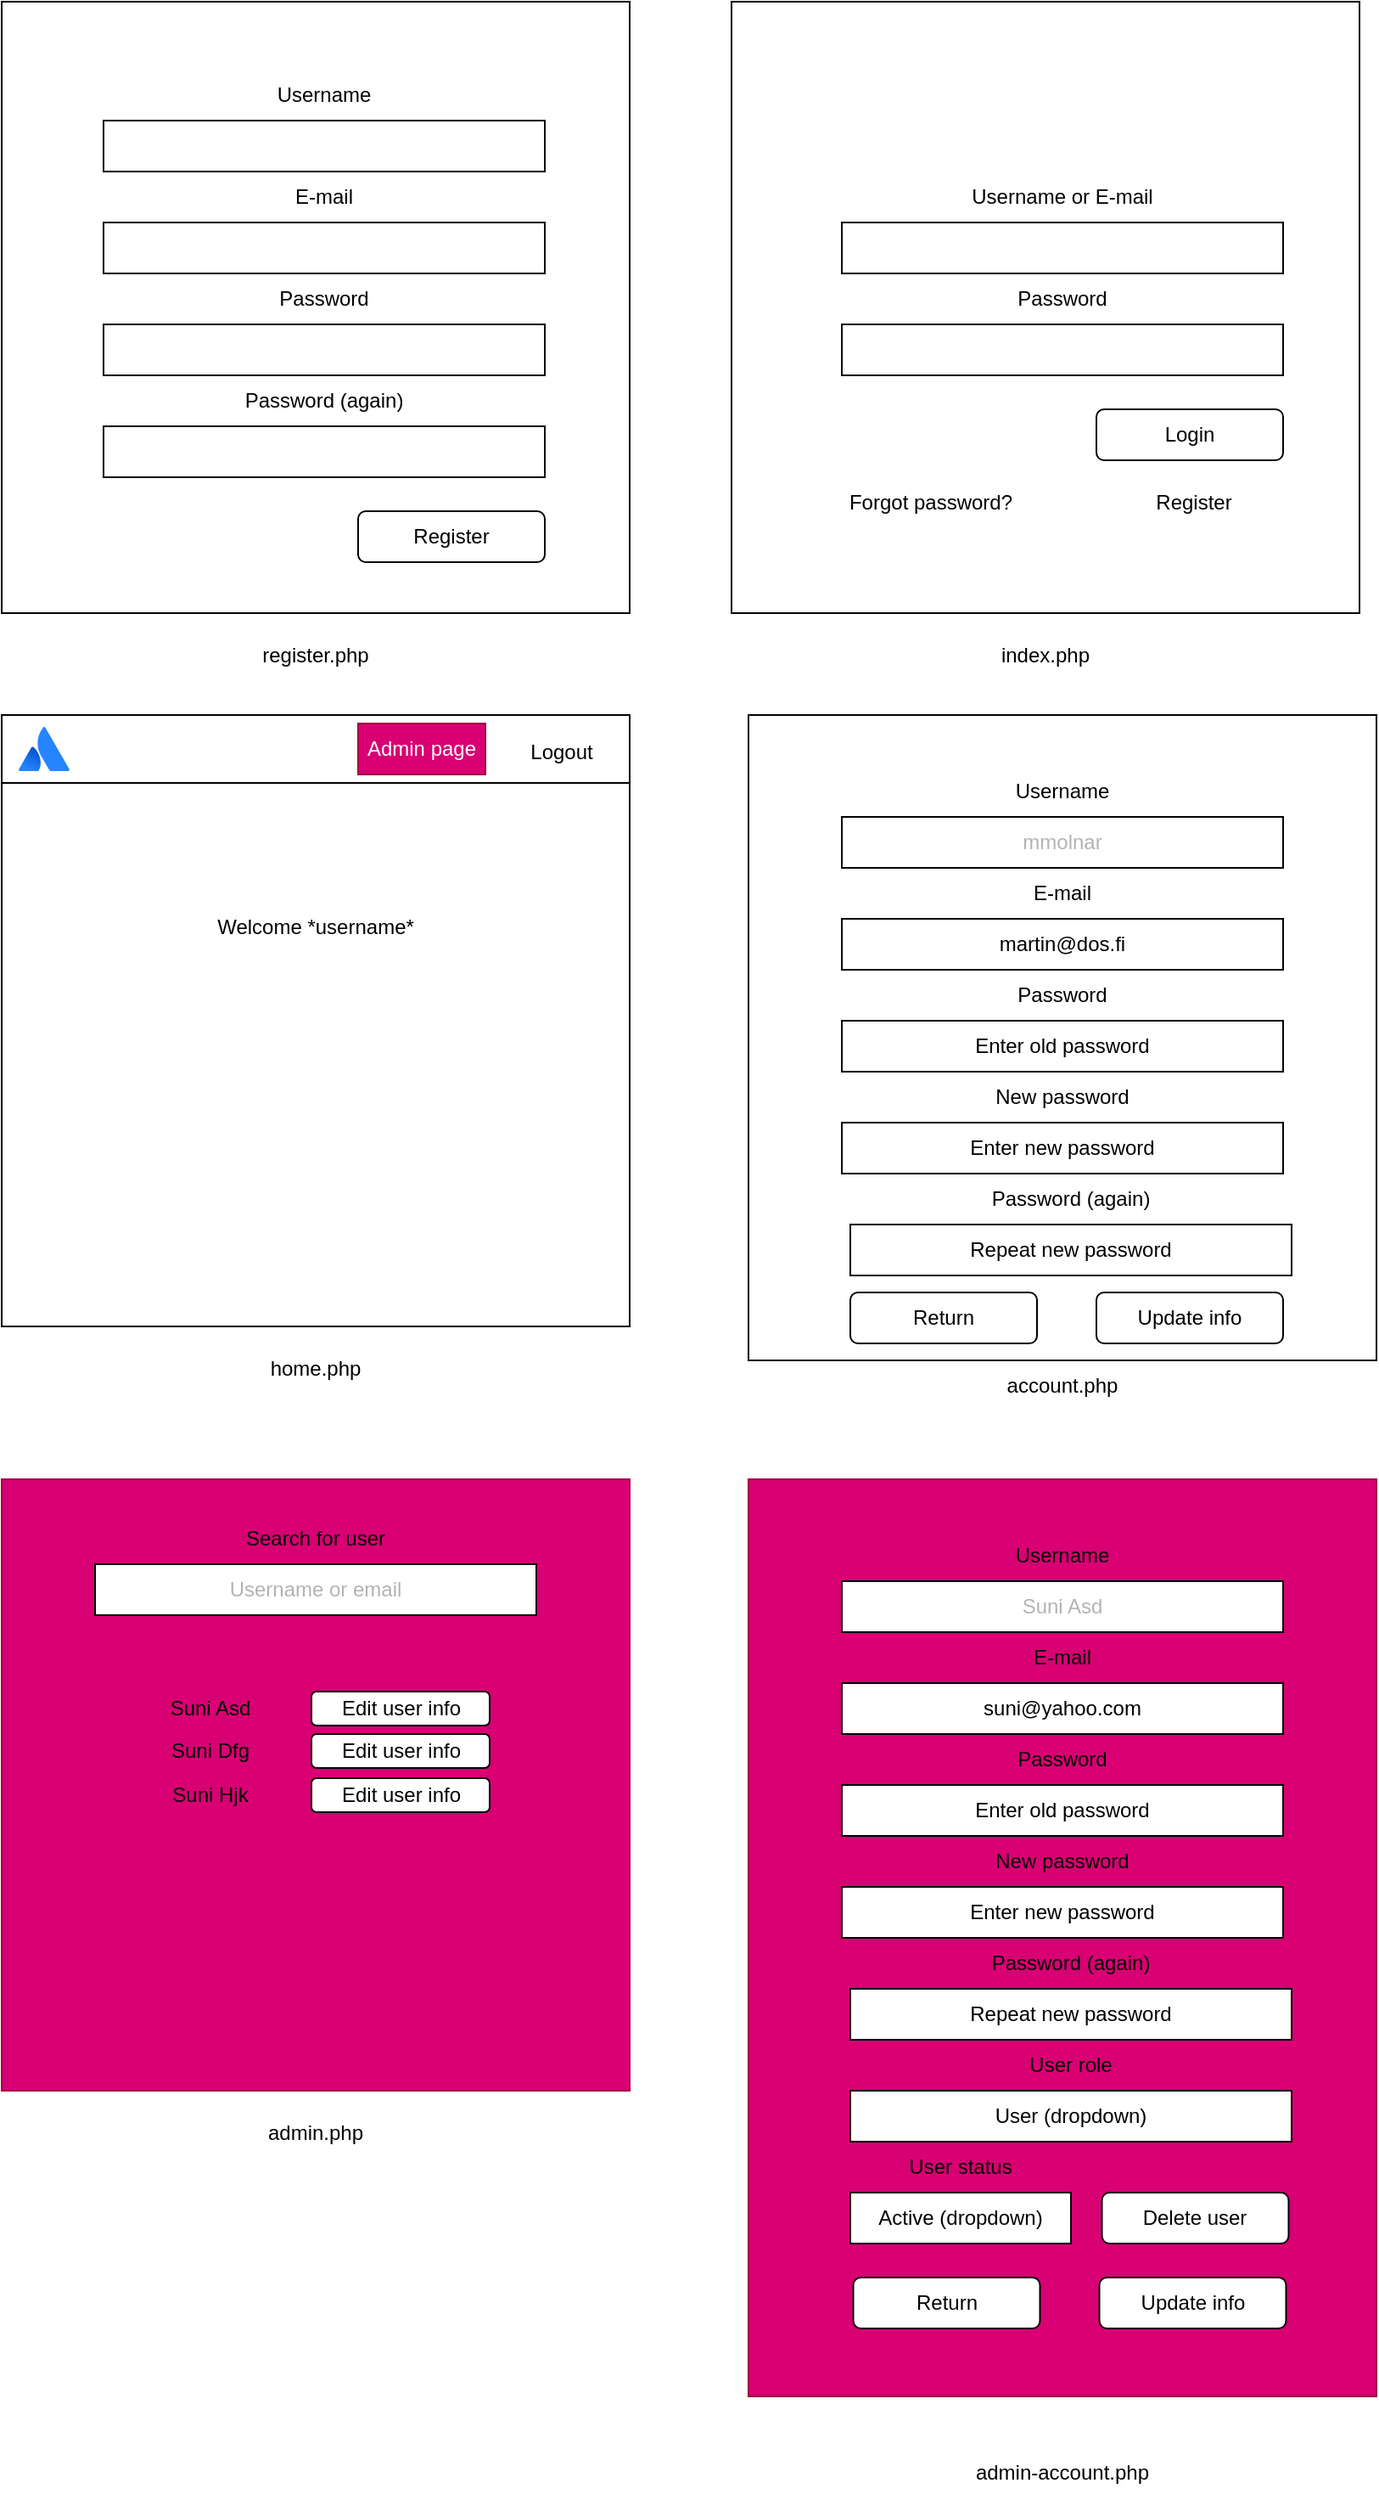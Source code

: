 <mxfile version="20.8.5" type="device" pages="3"><diagram id="5n6q9bNn3NGtidSplv50" name="Wireframe."><mxGraphModel dx="1434" dy="764" grid="1" gridSize="10" guides="1" tooltips="1" connect="1" arrows="1" fold="1" page="1" pageScale="1" pageWidth="850" pageHeight="1100" math="0" shadow="0"><root><mxCell id="0"/><mxCell id="1" parent="0"/><mxCell id="lvu8dik6ibcYzqcSXRcK-1" value="" style="rounded=0;whiteSpace=wrap;html=1;" parent="1" vertex="1"><mxGeometry x="50" y="50" width="370" height="360" as="geometry"/></mxCell><mxCell id="lvu8dik6ibcYzqcSXRcK-2" value="register.php" style="text;html=1;strokeColor=none;fillColor=none;align=center;verticalAlign=middle;whiteSpace=wrap;rounded=0;" parent="1" vertex="1"><mxGeometry x="50" y="420" width="370" height="30" as="geometry"/></mxCell><mxCell id="lvu8dik6ibcYzqcSXRcK-4" value="" style="rounded=0;whiteSpace=wrap;html=1;" parent="1" vertex="1"><mxGeometry x="480" y="50" width="370" height="360" as="geometry"/></mxCell><mxCell id="lvu8dik6ibcYzqcSXRcK-5" value="index.php" style="text;html=1;strokeColor=none;fillColor=none;align=center;verticalAlign=middle;whiteSpace=wrap;rounded=0;" parent="1" vertex="1"><mxGeometry x="480" y="420" width="370" height="30" as="geometry"/></mxCell><mxCell id="lvu8dik6ibcYzqcSXRcK-6" value="" style="rounded=0;whiteSpace=wrap;html=1;" parent="1" vertex="1"><mxGeometry x="50" y="470" width="370" height="360" as="geometry"/></mxCell><mxCell id="lvu8dik6ibcYzqcSXRcK-7" value="home.php" style="text;html=1;strokeColor=none;fillColor=none;align=center;verticalAlign=middle;whiteSpace=wrap;rounded=0;" parent="1" vertex="1"><mxGeometry x="50" y="840" width="370" height="30" as="geometry"/></mxCell><mxCell id="lvu8dik6ibcYzqcSXRcK-8" value="" style="rounded=0;whiteSpace=wrap;html=1;" parent="1" vertex="1"><mxGeometry x="490" y="470" width="370" height="380" as="geometry"/></mxCell><mxCell id="lvu8dik6ibcYzqcSXRcK-9" value="account.php" style="text;html=1;strokeColor=none;fillColor=none;align=center;verticalAlign=middle;whiteSpace=wrap;rounded=0;" parent="1" vertex="1"><mxGeometry x="490" y="850" width="370" height="30" as="geometry"/></mxCell><mxCell id="lvu8dik6ibcYzqcSXRcK-10" value="" style="rounded=0;whiteSpace=wrap;html=1;fillColor=#d80073;fontColor=#ffffff;strokeColor=#A50040;" parent="1" vertex="1"><mxGeometry x="50" y="920" width="370" height="360" as="geometry"/></mxCell><mxCell id="lvu8dik6ibcYzqcSXRcK-11" value="admin.php" style="text;html=1;strokeColor=none;fillColor=none;align=center;verticalAlign=middle;whiteSpace=wrap;rounded=0;" parent="1" vertex="1"><mxGeometry x="50" y="1290" width="370" height="30" as="geometry"/></mxCell><mxCell id="lvu8dik6ibcYzqcSXRcK-12" value="" style="rounded=0;whiteSpace=wrap;html=1;" parent="1" vertex="1"><mxGeometry x="110" y="120" width="260" height="30" as="geometry"/></mxCell><mxCell id="lvu8dik6ibcYzqcSXRcK-13" value="Username" style="text;html=1;strokeColor=none;fillColor=none;align=center;verticalAlign=middle;whiteSpace=wrap;rounded=0;" parent="1" vertex="1"><mxGeometry x="110" y="90" width="260" height="30" as="geometry"/></mxCell><mxCell id="lvu8dik6ibcYzqcSXRcK-14" value="" style="rounded=0;whiteSpace=wrap;html=1;" parent="1" vertex="1"><mxGeometry x="110" y="180" width="260" height="30" as="geometry"/></mxCell><mxCell id="lvu8dik6ibcYzqcSXRcK-15" value="E-mail" style="text;html=1;strokeColor=none;fillColor=none;align=center;verticalAlign=middle;whiteSpace=wrap;rounded=0;" parent="1" vertex="1"><mxGeometry x="110" y="150" width="260" height="30" as="geometry"/></mxCell><mxCell id="lvu8dik6ibcYzqcSXRcK-18" value="" style="rounded=0;whiteSpace=wrap;html=1;" parent="1" vertex="1"><mxGeometry x="110" y="240" width="260" height="30" as="geometry"/></mxCell><mxCell id="lvu8dik6ibcYzqcSXRcK-19" value="Password" style="text;html=1;strokeColor=none;fillColor=none;align=center;verticalAlign=middle;whiteSpace=wrap;rounded=0;" parent="1" vertex="1"><mxGeometry x="110" y="210" width="260" height="30" as="geometry"/></mxCell><mxCell id="lvu8dik6ibcYzqcSXRcK-20" value="" style="rounded=0;whiteSpace=wrap;html=1;" parent="1" vertex="1"><mxGeometry x="110" y="300" width="260" height="30" as="geometry"/></mxCell><mxCell id="lvu8dik6ibcYzqcSXRcK-21" value="Password (again)" style="text;html=1;strokeColor=none;fillColor=none;align=center;verticalAlign=middle;whiteSpace=wrap;rounded=0;" parent="1" vertex="1"><mxGeometry x="110" y="270" width="260" height="30" as="geometry"/></mxCell><mxCell id="lvu8dik6ibcYzqcSXRcK-24" value="" style="rounded=1;whiteSpace=wrap;html=1;" parent="1" vertex="1"><mxGeometry x="260" y="350" width="110" height="30" as="geometry"/></mxCell><mxCell id="lvu8dik6ibcYzqcSXRcK-25" value="Register" style="text;html=1;strokeColor=none;fillColor=none;align=center;verticalAlign=middle;whiteSpace=wrap;rounded=0;" parent="1" vertex="1"><mxGeometry x="285" y="350" width="60" height="30" as="geometry"/></mxCell><mxCell id="lvu8dik6ibcYzqcSXRcK-28" value="" style="rounded=0;whiteSpace=wrap;html=1;" parent="1" vertex="1"><mxGeometry x="545" y="180" width="260" height="30" as="geometry"/></mxCell><mxCell id="lvu8dik6ibcYzqcSXRcK-29" value="Username or E-mail" style="text;html=1;strokeColor=none;fillColor=none;align=center;verticalAlign=middle;whiteSpace=wrap;rounded=0;" parent="1" vertex="1"><mxGeometry x="545" y="150" width="260" height="30" as="geometry"/></mxCell><mxCell id="lvu8dik6ibcYzqcSXRcK-30" value="" style="rounded=0;whiteSpace=wrap;html=1;" parent="1" vertex="1"><mxGeometry x="545" y="240" width="260" height="30" as="geometry"/></mxCell><mxCell id="lvu8dik6ibcYzqcSXRcK-31" value="Password" style="text;html=1;strokeColor=none;fillColor=none;align=center;verticalAlign=middle;whiteSpace=wrap;rounded=0;" parent="1" vertex="1"><mxGeometry x="545" y="210" width="260" height="30" as="geometry"/></mxCell><mxCell id="lvu8dik6ibcYzqcSXRcK-32" value="" style="rounded=1;whiteSpace=wrap;html=1;" parent="1" vertex="1"><mxGeometry x="695" y="290" width="110" height="30" as="geometry"/></mxCell><mxCell id="lvu8dik6ibcYzqcSXRcK-33" value="Login" style="text;html=1;strokeColor=none;fillColor=none;align=center;verticalAlign=middle;whiteSpace=wrap;rounded=0;" parent="1" vertex="1"><mxGeometry x="720" y="290" width="60" height="30" as="geometry"/></mxCell><mxCell id="lvu8dik6ibcYzqcSXRcK-34" value="Forgot password?" style="text;html=1;strokeColor=none;fillColor=none;align=center;verticalAlign=middle;whiteSpace=wrap;rounded=0;" parent="1" vertex="1"><mxGeometry x="545" y="330" width="105" height="30" as="geometry"/></mxCell><mxCell id="lvu8dik6ibcYzqcSXRcK-35" value="Register" style="text;html=1;strokeColor=none;fillColor=none;align=center;verticalAlign=middle;whiteSpace=wrap;rounded=0;" parent="1" vertex="1"><mxGeometry x="700" y="330" width="105" height="30" as="geometry"/></mxCell><mxCell id="lvu8dik6ibcYzqcSXRcK-36" value="Welcome *username*" style="text;html=1;strokeColor=none;fillColor=none;align=center;verticalAlign=middle;whiteSpace=wrap;rounded=0;" parent="1" vertex="1"><mxGeometry x="60" y="580" width="350" height="30" as="geometry"/></mxCell><mxCell id="lvu8dik6ibcYzqcSXRcK-37" value="" style="rounded=0;whiteSpace=wrap;html=1;" parent="1" vertex="1"><mxGeometry x="50" y="470" width="370" height="40" as="geometry"/></mxCell><mxCell id="lvu8dik6ibcYzqcSXRcK-38" value="" style="image;image=img/lib/atlassian/Atlassian_Logo.svg;" parent="1" vertex="1"><mxGeometry x="60" y="477" width="30" height="26" as="geometry"/></mxCell><mxCell id="lvu8dik6ibcYzqcSXRcK-39" value="Logout" style="text;html=1;strokeColor=none;fillColor=none;align=center;verticalAlign=middle;whiteSpace=wrap;rounded=0;" parent="1" vertex="1"><mxGeometry x="350" y="477" width="60" height="30" as="geometry"/></mxCell><mxCell id="lvu8dik6ibcYzqcSXRcK-40" value="Admin page" style="text;html=1;strokeColor=#A50040;fillColor=#d80073;align=center;verticalAlign=middle;whiteSpace=wrap;rounded=0;fontColor=#ffffff;" parent="1" vertex="1"><mxGeometry x="260" y="475" width="75" height="30" as="geometry"/></mxCell><mxCell id="lvu8dik6ibcYzqcSXRcK-41" value="&lt;font color=&quot;#b3b3b3&quot;&gt;mmolnar&lt;/font&gt;" style="rounded=0;whiteSpace=wrap;html=1;" parent="1" vertex="1"><mxGeometry x="545" y="530" width="260" height="30" as="geometry"/></mxCell><mxCell id="lvu8dik6ibcYzqcSXRcK-42" value="Username" style="text;html=1;strokeColor=none;fillColor=none;align=center;verticalAlign=middle;whiteSpace=wrap;rounded=0;" parent="1" vertex="1"><mxGeometry x="545" y="500" width="260" height="30" as="geometry"/></mxCell><mxCell id="lvu8dik6ibcYzqcSXRcK-43" value="martin@dos.fi" style="rounded=0;whiteSpace=wrap;html=1;" parent="1" vertex="1"><mxGeometry x="545" y="590" width="260" height="30" as="geometry"/></mxCell><mxCell id="lvu8dik6ibcYzqcSXRcK-44" value="E-mail" style="text;html=1;strokeColor=none;fillColor=none;align=center;verticalAlign=middle;whiteSpace=wrap;rounded=0;" parent="1" vertex="1"><mxGeometry x="545" y="560" width="260" height="30" as="geometry"/></mxCell><mxCell id="lvu8dik6ibcYzqcSXRcK-45" value="Enter old password" style="rounded=0;whiteSpace=wrap;html=1;" parent="1" vertex="1"><mxGeometry x="545" y="650" width="260" height="30" as="geometry"/></mxCell><mxCell id="lvu8dik6ibcYzqcSXRcK-46" value="Password" style="text;html=1;strokeColor=none;fillColor=none;align=center;verticalAlign=middle;whiteSpace=wrap;rounded=0;" parent="1" vertex="1"><mxGeometry x="545" y="620" width="260" height="30" as="geometry"/></mxCell><mxCell id="lvu8dik6ibcYzqcSXRcK-47" value="Enter new password" style="rounded=0;whiteSpace=wrap;html=1;" parent="1" vertex="1"><mxGeometry x="545" y="710" width="260" height="30" as="geometry"/></mxCell><mxCell id="lvu8dik6ibcYzqcSXRcK-48" value="New password" style="text;html=1;strokeColor=none;fillColor=none;align=center;verticalAlign=middle;whiteSpace=wrap;rounded=0;" parent="1" vertex="1"><mxGeometry x="545" y="680" width="260" height="30" as="geometry"/></mxCell><mxCell id="lvu8dik6ibcYzqcSXRcK-49" value="" style="rounded=1;whiteSpace=wrap;html=1;" parent="1" vertex="1"><mxGeometry x="695" y="810" width="110" height="30" as="geometry"/></mxCell><mxCell id="lvu8dik6ibcYzqcSXRcK-50" value="Update info" style="text;html=1;strokeColor=none;fillColor=none;align=center;verticalAlign=middle;whiteSpace=wrap;rounded=0;" parent="1" vertex="1"><mxGeometry x="700" y="810" width="100" height="30" as="geometry"/></mxCell><mxCell id="lvu8dik6ibcYzqcSXRcK-51" value="Repeat new password" style="rounded=0;whiteSpace=wrap;html=1;" parent="1" vertex="1"><mxGeometry x="550" y="770" width="260" height="30" as="geometry"/></mxCell><mxCell id="lvu8dik6ibcYzqcSXRcK-52" value="Password (again)" style="text;html=1;strokeColor=none;fillColor=none;align=center;verticalAlign=middle;whiteSpace=wrap;rounded=0;" parent="1" vertex="1"><mxGeometry x="550" y="740" width="260" height="30" as="geometry"/></mxCell><mxCell id="lvu8dik6ibcYzqcSXRcK-55" value="&lt;font color=&quot;#b3b3b3&quot;&gt;Username or email&lt;/font&gt;" style="rounded=0;whiteSpace=wrap;html=1;" parent="1" vertex="1"><mxGeometry x="105" y="970" width="260" height="30" as="geometry"/></mxCell><mxCell id="lvu8dik6ibcYzqcSXRcK-56" value="Search for user" style="text;html=1;strokeColor=none;fillColor=none;align=center;verticalAlign=middle;whiteSpace=wrap;rounded=0;" parent="1" vertex="1"><mxGeometry x="105" y="940" width="260" height="30" as="geometry"/></mxCell><mxCell id="lvu8dik6ibcYzqcSXRcK-57" value="&lt;font color=&quot;#000000&quot;&gt;Suni Asd&lt;/font&gt;" style="text;html=1;strokeColor=none;fillColor=none;align=center;verticalAlign=middle;whiteSpace=wrap;rounded=0;fontColor=#B3B3B3;" parent="1" vertex="1"><mxGeometry x="142.5" y="1040" width="60" height="30" as="geometry"/></mxCell><mxCell id="lvu8dik6ibcYzqcSXRcK-58" value="Edit user info" style="rounded=1;whiteSpace=wrap;html=1;fontColor=#000000;" parent="1" vertex="1"><mxGeometry x="232.5" y="1045" width="105" height="20" as="geometry"/></mxCell><mxCell id="lvu8dik6ibcYzqcSXRcK-59" value="&lt;font color=&quot;#000000&quot;&gt;Suni Dfg&lt;/font&gt;&lt;span style=&quot;color: rgba(0, 0, 0, 0); font-family: monospace; font-size: 0px; text-align: start;&quot;&gt;%3CmxGraphModel%3E%3Croot%3E%3CmxCell%20id%3D%220%22%2F%3E%3CmxCell%20id%3D%221%22%20parent%3D%220%22%2F%3E%3CmxCell%20id%3D%222%22%20value%3D%22%26lt%3Bfont%20color%3D%26quot%3B%23000000%26quot%3B%26gt%3BSuni%20Asd%26lt%3B%2Ffont%26gt%3B%22%20style%3D%22text%3Bhtml%3D1%3BstrokeColor%3Dnone%3BfillColor%3Dnone%3Balign%3Dcenter%3BverticalAlign%3Dmiddle%3BwhiteSpace%3Dwrap%3Brounded%3D0%3BfontColor%3D%23B3B3B3%3B%22%20vertex%3D%221%22%20parent%3D%221%22%3E%3CmxGeometry%20x%3D%22150%22%20y%3D%221040%22%20width%3D%2260%22%20height%3D%2230%22%20as%3D%22geometry%22%2F%3E%3C%2FmxCell%3E%3CmxCell%20id%3D%223%22%20value%3D%22Edit%20user%20info%22%20style%3D%22rounded%3D1%3BwhiteSpace%3Dwrap%3Bhtml%3D1%3BfontColor%3D%23000000%3B%22%20vertex%3D%221%22%20parent%3D%221%22%3E%3CmxGeometry%20x%3D%22240%22%20y%3D%221045%22%20width%3D%22105%22%20height%3D%2220%22%20as%3D%22geometry%22%2F%3E%3C%2FmxCell%3E%3C%2Froot%3E%3C%2FmxGraphModel%3E&lt;/span&gt;" style="text;html=1;strokeColor=none;fillColor=none;align=center;verticalAlign=middle;whiteSpace=wrap;rounded=0;fontColor=#B3B3B3;" parent="1" vertex="1"><mxGeometry x="142.5" y="1065" width="60" height="30" as="geometry"/></mxCell><mxCell id="lvu8dik6ibcYzqcSXRcK-60" value="Edit user info" style="rounded=1;whiteSpace=wrap;html=1;fontColor=#000000;" parent="1" vertex="1"><mxGeometry x="232.5" y="1070" width="105" height="20" as="geometry"/></mxCell><mxCell id="lvu8dik6ibcYzqcSXRcK-61" value="&lt;font color=&quot;#000000&quot;&gt;Suni Hjk&lt;/font&gt;" style="text;html=1;strokeColor=none;fillColor=none;align=center;verticalAlign=middle;whiteSpace=wrap;rounded=0;fontColor=#B3B3B3;" parent="1" vertex="1"><mxGeometry x="142.5" y="1091" width="60" height="30" as="geometry"/></mxCell><mxCell id="lvu8dik6ibcYzqcSXRcK-62" value="Edit user info" style="rounded=1;whiteSpace=wrap;html=1;fontColor=#000000;" parent="1" vertex="1"><mxGeometry x="232.5" y="1096" width="105" height="20" as="geometry"/></mxCell><mxCell id="lvu8dik6ibcYzqcSXRcK-63" value="" style="rounded=0;whiteSpace=wrap;html=1;fillColor=#d80073;fontColor=#ffffff;strokeColor=#A50040;" parent="1" vertex="1"><mxGeometry x="490" y="920" width="370" height="540" as="geometry"/></mxCell><mxCell id="lvu8dik6ibcYzqcSXRcK-64" value="admin-account.php" style="text;html=1;strokeColor=none;fillColor=none;align=center;verticalAlign=middle;whiteSpace=wrap;rounded=0;" parent="1" vertex="1"><mxGeometry x="490" y="1490" width="370" height="30" as="geometry"/></mxCell><mxCell id="lvu8dik6ibcYzqcSXRcK-65" value="&lt;font color=&quot;#b3b3b3&quot;&gt;Suni Asd&lt;/font&gt;" style="rounded=0;whiteSpace=wrap;html=1;" parent="1" vertex="1"><mxGeometry x="545" y="980" width="260" height="30" as="geometry"/></mxCell><mxCell id="lvu8dik6ibcYzqcSXRcK-66" value="Username" style="text;html=1;strokeColor=none;fillColor=none;align=center;verticalAlign=middle;whiteSpace=wrap;rounded=0;" parent="1" vertex="1"><mxGeometry x="545" y="950" width="260" height="30" as="geometry"/></mxCell><mxCell id="lvu8dik6ibcYzqcSXRcK-67" value="suni@yahoo.com" style="rounded=0;whiteSpace=wrap;html=1;" parent="1" vertex="1"><mxGeometry x="545" y="1040" width="260" height="30" as="geometry"/></mxCell><mxCell id="lvu8dik6ibcYzqcSXRcK-68" value="E-mail" style="text;html=1;strokeColor=none;fillColor=none;align=center;verticalAlign=middle;whiteSpace=wrap;rounded=0;" parent="1" vertex="1"><mxGeometry x="545" y="1010" width="260" height="30" as="geometry"/></mxCell><mxCell id="lvu8dik6ibcYzqcSXRcK-69" value="Enter old password" style="rounded=0;whiteSpace=wrap;html=1;" parent="1" vertex="1"><mxGeometry x="545" y="1100" width="260" height="30" as="geometry"/></mxCell><mxCell id="lvu8dik6ibcYzqcSXRcK-70" value="Password" style="text;html=1;strokeColor=none;fillColor=none;align=center;verticalAlign=middle;whiteSpace=wrap;rounded=0;" parent="1" vertex="1"><mxGeometry x="545" y="1070" width="260" height="30" as="geometry"/></mxCell><mxCell id="lvu8dik6ibcYzqcSXRcK-71" value="Enter new password" style="rounded=0;whiteSpace=wrap;html=1;" parent="1" vertex="1"><mxGeometry x="545" y="1160" width="260" height="30" as="geometry"/></mxCell><mxCell id="lvu8dik6ibcYzqcSXRcK-72" value="New password" style="text;html=1;strokeColor=none;fillColor=none;align=center;verticalAlign=middle;whiteSpace=wrap;rounded=0;" parent="1" vertex="1"><mxGeometry x="545" y="1130" width="260" height="30" as="geometry"/></mxCell><mxCell id="lvu8dik6ibcYzqcSXRcK-73" value="" style="rounded=1;whiteSpace=wrap;html=1;" parent="1" vertex="1"><mxGeometry x="696.75" y="1390" width="110" height="30" as="geometry"/></mxCell><mxCell id="lvu8dik6ibcYzqcSXRcK-74" value="Update info" style="text;html=1;strokeColor=none;fillColor=none;align=center;verticalAlign=middle;whiteSpace=wrap;rounded=0;" parent="1" vertex="1"><mxGeometry x="701.75" y="1390" width="100" height="30" as="geometry"/></mxCell><mxCell id="lvu8dik6ibcYzqcSXRcK-75" value="Repeat new password" style="rounded=0;whiteSpace=wrap;html=1;" parent="1" vertex="1"><mxGeometry x="550" y="1220" width="260" height="30" as="geometry"/></mxCell><mxCell id="lvu8dik6ibcYzqcSXRcK-76" value="Password (again)" style="text;html=1;strokeColor=none;fillColor=none;align=center;verticalAlign=middle;whiteSpace=wrap;rounded=0;" parent="1" vertex="1"><mxGeometry x="550" y="1190" width="260" height="30" as="geometry"/></mxCell><mxCell id="rAwIzXsDQQ4qOlMSOaXL-2" value="" style="rounded=1;whiteSpace=wrap;html=1;" parent="1" vertex="1"><mxGeometry x="551.75" y="1390" width="110" height="30" as="geometry"/></mxCell><mxCell id="rAwIzXsDQQ4qOlMSOaXL-3" value="Return" style="text;html=1;strokeColor=none;fillColor=none;align=center;verticalAlign=middle;whiteSpace=wrap;rounded=0;" parent="1" vertex="1"><mxGeometry x="556.75" y="1390" width="100" height="30" as="geometry"/></mxCell><mxCell id="rAwIzXsDQQ4qOlMSOaXL-4" value="" style="rounded=1;whiteSpace=wrap;html=1;" parent="1" vertex="1"><mxGeometry x="550" y="810" width="110" height="30" as="geometry"/></mxCell><mxCell id="rAwIzXsDQQ4qOlMSOaXL-5" value="Return" style="text;html=1;strokeColor=none;fillColor=none;align=center;verticalAlign=middle;whiteSpace=wrap;rounded=0;" parent="1" vertex="1"><mxGeometry x="555" y="810" width="100" height="30" as="geometry"/></mxCell><mxCell id="K-OGojAb0hBUMyFYUAGI-5" value="Delete user" style="rounded=1;whiteSpace=wrap;html=1;" parent="1" vertex="1"><mxGeometry x="698.25" y="1340" width="110" height="30" as="geometry"/></mxCell><mxCell id="K-OGojAb0hBUMyFYUAGI-6" value="User (dropdown)" style="rounded=0;whiteSpace=wrap;html=1;" parent="1" vertex="1"><mxGeometry x="550" y="1280" width="260" height="30" as="geometry"/></mxCell><mxCell id="K-OGojAb0hBUMyFYUAGI-7" value="User role" style="text;html=1;strokeColor=none;fillColor=none;align=center;verticalAlign=middle;whiteSpace=wrap;rounded=0;" parent="1" vertex="1"><mxGeometry x="550" y="1250" width="260" height="30" as="geometry"/></mxCell><mxCell id="1k1UCMItIav9FKc81uz9-2" value="Active (dropdown)" style="rounded=0;whiteSpace=wrap;html=1;" parent="1" vertex="1"><mxGeometry x="550" y="1340" width="130" height="30" as="geometry"/></mxCell><mxCell id="1k1UCMItIav9FKc81uz9-3" value="User status" style="text;html=1;strokeColor=none;fillColor=none;align=center;verticalAlign=middle;whiteSpace=wrap;rounded=0;" parent="1" vertex="1"><mxGeometry x="550" y="1310" width="130" height="30" as="geometry"/></mxCell></root></mxGraphModel></diagram><diagram id="oJoZV4nw2Y1KubqHcpx8" name="flowchart"><mxGraphModel dx="925" dy="493" grid="1" gridSize="10" guides="1" tooltips="1" connect="1" arrows="1" fold="1" page="1" pageScale="1" pageWidth="850" pageHeight="1100" math="0" shadow="0"><root><mxCell id="0"/><mxCell id="1" parent="0"/><mxCell id="UWGrqDzX2kVGMuDbQCWb-1" value="User" style="shape=umlActor;verticalLabelPosition=bottom;verticalAlign=top;html=1;outlineConnect=0;fontColor=#000000;" vertex="1" parent="1"><mxGeometry x="40" y="230" width="30" height="60" as="geometry"/></mxCell><mxCell id="HMkon3ulB9hekijuMuYC-7" value="" style="edgeStyle=orthogonalEdgeStyle;rounded=0;orthogonalLoop=1;jettySize=auto;html=1;fontColor=#000000;" edge="1" parent="1" source="UWGrqDzX2kVGMuDbQCWb-4" target="HMkon3ulB9hekijuMuYC-5"><mxGeometry relative="1" as="geometry"/></mxCell><mxCell id="UWGrqDzX2kVGMuDbQCWb-4" value="login()&lt;br&gt;redirect()" style="rounded=0;whiteSpace=wrap;html=1;fontColor=#000000;" vertex="1" parent="1"><mxGeometry x="110" y="220" width="120" height="80" as="geometry"/></mxCell><mxCell id="UWGrqDzX2kVGMuDbQCWb-5" value="index.php" style="text;html=1;strokeColor=none;fillColor=none;align=center;verticalAlign=middle;whiteSpace=wrap;rounded=0;fontColor=#000000;" vertex="1" parent="1"><mxGeometry x="140" y="190" width="60" height="30" as="geometry"/></mxCell><mxCell id="HMkon3ulB9hekijuMuYC-1" value="register()&lt;br&gt;redirect()" style="rounded=0;whiteSpace=wrap;html=1;fontColor=#000000;" vertex="1" parent="1"><mxGeometry x="110" y="360" width="120" height="80" as="geometry"/></mxCell><mxCell id="HMkon3ulB9hekijuMuYC-2" value="register.php" style="text;html=1;strokeColor=none;fillColor=none;align=center;verticalAlign=middle;whiteSpace=wrap;rounded=0;fontColor=#000000;" vertex="1" parent="1"><mxGeometry x="140" y="440" width="60" height="30" as="geometry"/></mxCell><mxCell id="HMkon3ulB9hekijuMuYC-4" value="" style="endArrow=classic;startArrow=classic;html=1;rounded=0;fontColor=#000000;entryX=0.5;entryY=1;entryDx=0;entryDy=0;" edge="1" parent="1" target="UWGrqDzX2kVGMuDbQCWb-4"><mxGeometry width="50" height="50" relative="1" as="geometry"><mxPoint x="170" y="360" as="sourcePoint"/><mxPoint x="220" y="310" as="targetPoint"/></mxGeometry></mxCell><mxCell id="HMkon3ulB9hekijuMuYC-5" value="logout()&lt;br&gt;redirect()&lt;br&gt;checkLoginStatus()&lt;br&gt;checkRole()" style="rounded=0;whiteSpace=wrap;html=1;fontColor=#000000;" vertex="1" parent="1"><mxGeometry x="305" y="220" width="120" height="80" as="geometry"/></mxCell><mxCell id="HMkon3ulB9hekijuMuYC-6" value="home.php" style="text;html=1;strokeColor=none;fillColor=none;align=center;verticalAlign=middle;whiteSpace=wrap;rounded=0;fontColor=#000000;" vertex="1" parent="1"><mxGeometry x="335" y="190" width="60" height="30" as="geometry"/></mxCell><mxCell id="0cZF7dBzpz9AkqqKvq2F-1" value="logout()&lt;br&gt;redirect()&lt;br&gt;checkLoginStatus()&lt;br&gt;checkRole()" style="rounded=0;whiteSpace=wrap;html=1;fontColor=#000000;" vertex="1" parent="1"><mxGeometry x="510" y="220" width="120" height="80" as="geometry"/></mxCell><mxCell id="0cZF7dBzpz9AkqqKvq2F-2" value="account.php" style="text;html=1;strokeColor=none;fillColor=none;align=center;verticalAlign=middle;whiteSpace=wrap;rounded=0;fontColor=#000000;" vertex="1" parent="1"><mxGeometry x="540" y="190" width="60" height="30" as="geometry"/></mxCell><mxCell id="-hMrjXaP0kbZDnaT30ZF-1" value="" style="endArrow=classic;startArrow=classic;html=1;rounded=0;fontColor=#000000;entryX=1;entryY=0.5;entryDx=0;entryDy=0;" edge="1" parent="1" source="0cZF7dBzpz9AkqqKvq2F-1" target="HMkon3ulB9hekijuMuYC-5"><mxGeometry width="50" height="50" relative="1" as="geometry"><mxPoint x="310" y="360" as="sourcePoint"/><mxPoint x="360" y="310" as="targetPoint"/></mxGeometry></mxCell><mxCell id="6vlXjg7u2aJRlY4CEpCK-1" value="checkLoginStatus()&lt;br&gt;checkUserRole()&lt;br&gt;searchUsers()" style="rounded=0;whiteSpace=wrap;html=1;fontColor=#000000;" vertex="1" parent="1"><mxGeometry x="305" y="360" width="120" height="80" as="geometry"/></mxCell><mxCell id="6vlXjg7u2aJRlY4CEpCK-2" value="admin.php" style="text;html=1;strokeColor=none;fillColor=none;align=center;verticalAlign=middle;whiteSpace=wrap;rounded=0;fontColor=#000000;" vertex="1" parent="1"><mxGeometry x="335" y="440" width="60" height="30" as="geometry"/></mxCell><mxCell id="ls2_1Dm5-sKCQDciLQH3-1" value="" style="endArrow=classic;startArrow=classic;html=1;rounded=0;fontColor=#000000;exitX=0.542;exitY=0;exitDx=0;exitDy=0;exitPerimeter=0;entryX=0.54;entryY=1.039;entryDx=0;entryDy=0;entryPerimeter=0;" edge="1" parent="1" source="6vlXjg7u2aJRlY4CEpCK-1" target="HMkon3ulB9hekijuMuYC-5"><mxGeometry width="50" height="50" relative="1" as="geometry"><mxPoint x="430" y="340" as="sourcePoint"/><mxPoint x="480" y="290" as="targetPoint"/></mxGeometry></mxCell><mxCell id="YXLEl3uj4w5j6HtEkJWI-1" value="logout()&lt;br&gt;redirect()&lt;br&gt;checkLoginStatus()&lt;br&gt;checkRole()&lt;br&gt;editUserInfo()&lt;br&gt;changeUserStatus()&lt;br&gt;deleteUser()" style="rounded=0;whiteSpace=wrap;html=1;fontColor=#000000;" vertex="1" parent="1"><mxGeometry x="510" y="340" width="120" height="120" as="geometry"/></mxCell><mxCell id="YXLEl3uj4w5j6HtEkJWI-2" value="admin-account.php" style="text;html=1;strokeColor=none;fillColor=none;align=center;verticalAlign=middle;whiteSpace=wrap;rounded=0;fontColor=#000000;" vertex="1" parent="1"><mxGeometry x="540" y="460" width="60" height="30" as="geometry"/></mxCell><mxCell id="wjtNQgYsjuTpVz6gpgha-1" value="" style="endArrow=classic;startArrow=classic;html=1;rounded=0;fontColor=#000000;exitX=1;exitY=0.5;exitDx=0;exitDy=0;entryX=0;entryY=0.5;entryDx=0;entryDy=0;" edge="1" parent="1" source="6vlXjg7u2aJRlY4CEpCK-1" target="YXLEl3uj4w5j6HtEkJWI-1"><mxGeometry width="50" height="50" relative="1" as="geometry"><mxPoint x="430" y="340" as="sourcePoint"/><mxPoint x="480" y="290" as="targetPoint"/></mxGeometry></mxCell></root></mxGraphModel></diagram><diagram id="L7r1bFkhE1bRzemB-ayN" name="file-tree"><mxGraphModel dx="2643" dy="955" grid="1" gridSize="10" guides="1" tooltips="1" connect="1" arrows="1" fold="1" page="1" pageScale="1" pageWidth="850" pageHeight="1100" math="0" shadow="0"><root><mxCell id="0"/><mxCell id="1" parent="0"/><mxCell id="emO2Vyx48kewwlqmuTKT-1" value="" style="image;html=1;image=img/lib/clip_art/general/Empty_Folder_128x128.png" vertex="1" parent="1"><mxGeometry x="310" width="200" height="190" as="geometry"/></mxCell><mxCell id="emO2Vyx48kewwlqmuTKT-2" value="" style="whiteSpace=wrap;html=1;shape=mxgraph.basic.document" vertex="1" parent="1"><mxGeometry x="-170" y="270" width="100" height="100" as="geometry"/></mxCell><mxCell id="emO2Vyx48kewwlqmuTKT-3" value="login" style="text;html=1;strokeColor=none;fillColor=none;align=center;verticalAlign=middle;whiteSpace=wrap;rounded=0;" vertex="1" parent="1"><mxGeometry x="395" y="210" width="60" height="30" as="geometry"/></mxCell><mxCell id="emO2Vyx48kewwlqmuTKT-4" value="index.php" style="text;html=1;strokeColor=none;fillColor=none;align=center;verticalAlign=middle;whiteSpace=wrap;rounded=0;" vertex="1" parent="1"><mxGeometry x="-150" y="370" width="60" height="30" as="geometry"/></mxCell><mxCell id="_x98vDZjc3Ues_WimMH--1" value="" style="whiteSpace=wrap;html=1;shape=mxgraph.basic.document" vertex="1" parent="1"><mxGeometry x="-45" y="270" width="100" height="100" as="geometry"/></mxCell><mxCell id="_x98vDZjc3Ues_WimMH--2" value="register.php" style="text;html=1;strokeColor=none;fillColor=none;align=center;verticalAlign=middle;whiteSpace=wrap;rounded=0;" vertex="1" parent="1"><mxGeometry x="-25" y="370" width="60" height="30" as="geometry"/></mxCell><mxCell id="_x98vDZjc3Ues_WimMH--3" value="" style="whiteSpace=wrap;html=1;shape=mxgraph.basic.document" vertex="1" parent="1"><mxGeometry x="85" y="270" width="100" height="100" as="geometry"/></mxCell><mxCell id="_x98vDZjc3Ues_WimMH--4" value="account.php" style="text;html=1;strokeColor=none;fillColor=none;align=center;verticalAlign=middle;whiteSpace=wrap;rounded=0;" vertex="1" parent="1"><mxGeometry x="105" y="370" width="60" height="30" as="geometry"/></mxCell><mxCell id="_x98vDZjc3Ues_WimMH--5" value="" style="whiteSpace=wrap;html=1;shape=mxgraph.basic.document" vertex="1" parent="1"><mxGeometry x="210" y="270" width="100" height="100" as="geometry"/></mxCell><mxCell id="_x98vDZjc3Ues_WimMH--6" value="admin.php" style="text;html=1;strokeColor=none;fillColor=none;align=center;verticalAlign=middle;whiteSpace=wrap;rounded=0;" vertex="1" parent="1"><mxGeometry x="230" y="370" width="60" height="30" as="geometry"/></mxCell><mxCell id="_x98vDZjc3Ues_WimMH--7" value="" style="whiteSpace=wrap;html=1;shape=mxgraph.basic.document" vertex="1" parent="1"><mxGeometry x="330" y="270" width="100" height="100" as="geometry"/></mxCell><mxCell id="_x98vDZjc3Ues_WimMH--8" value="admin-account.php" style="text;html=1;strokeColor=none;fillColor=none;align=center;verticalAlign=middle;whiteSpace=wrap;rounded=0;" vertex="1" parent="1"><mxGeometry x="350" y="370" width="60" height="30" as="geometry"/></mxCell><mxCell id="_x98vDZjc3Ues_WimMH--9" value="" style="image;html=1;image=img/lib/clip_art/general/Empty_Folder_128x128.png" vertex="1" parent="1"><mxGeometry x="530" y="270" width="105.26" height="100" as="geometry"/></mxCell><mxCell id="_x98vDZjc3Ues_WimMH--10" value="img" style="text;html=1;strokeColor=none;fillColor=none;align=center;verticalAlign=middle;whiteSpace=wrap;rounded=0;" vertex="1" parent="1"><mxGeometry x="560" y="380" width="60" height="30" as="geometry"/></mxCell><mxCell id="_x98vDZjc3Ues_WimMH--11" value="" style="image;html=1;image=img/lib/clip_art/general/Empty_Folder_128x128.png" vertex="1" parent="1"><mxGeometry x="660" y="270" width="105.26" height="100" as="geometry"/></mxCell><mxCell id="_x98vDZjc3Ues_WimMH--12" value="css" style="text;html=1;strokeColor=none;fillColor=none;align=center;verticalAlign=middle;whiteSpace=wrap;rounded=0;" vertex="1" parent="1"><mxGeometry x="690" y="380" width="60" height="30" as="geometry"/></mxCell><mxCell id="_x98vDZjc3Ues_WimMH--13" value="" style="image;html=1;image=img/lib/clip_art/general/Empty_Folder_128x128.png" vertex="1" parent="1"><mxGeometry x="800" y="280" width="105.26" height="100" as="geometry"/></mxCell><mxCell id="_x98vDZjc3Ues_WimMH--14" value="includes" style="text;html=1;strokeColor=none;fillColor=none;align=center;verticalAlign=middle;whiteSpace=wrap;rounded=0;" vertex="1" parent="1"><mxGeometry x="830" y="390" width="60" height="30" as="geometry"/></mxCell><mxCell id="_x98vDZjc3Ues_WimMH--15" value="" style="image;html=1;image=img/lib/clip_art/general/Empty_Folder_128x128.png" vertex="1" parent="1"><mxGeometry x="920" y="280" width="105.26" height="100" as="geometry"/></mxCell><mxCell id="_x98vDZjc3Ues_WimMH--16" value="js" style="text;html=1;strokeColor=none;fillColor=none;align=center;verticalAlign=middle;whiteSpace=wrap;rounded=0;" vertex="1" parent="1"><mxGeometry x="950" y="390" width="60" height="30" as="geometry"/></mxCell><mxCell id="_x98vDZjc3Ues_WimMH--17" value="" style="whiteSpace=wrap;html=1;shape=mxgraph.basic.document" vertex="1" parent="1"><mxGeometry x="680" y="440" width="100" height="100" as="geometry"/></mxCell><mxCell id="_x98vDZjc3Ues_WimMH--18" value="style.css" style="text;html=1;strokeColor=none;fillColor=none;align=center;verticalAlign=middle;whiteSpace=wrap;rounded=0;" vertex="1" parent="1"><mxGeometry x="700" y="540" width="60" height="30" as="geometry"/></mxCell><mxCell id="_x98vDZjc3Ues_WimMH--19" value="" style="whiteSpace=wrap;html=1;shape=mxgraph.basic.document" vertex="1" parent="1"><mxGeometry x="820" y="440" width="100" height="100" as="geometry"/></mxCell><mxCell id="_x98vDZjc3Ues_WimMH--20" value="class.user.php" style="text;html=1;strokeColor=none;fillColor=none;align=center;verticalAlign=middle;whiteSpace=wrap;rounded=0;" vertex="1" parent="1"><mxGeometry x="840" y="540" width="60" height="30" as="geometry"/></mxCell><mxCell id="_x98vDZjc3Ues_WimMH--21" value="" style="whiteSpace=wrap;html=1;shape=mxgraph.basic.document" vertex="1" parent="1"><mxGeometry x="940" y="440" width="100" height="100" as="geometry"/></mxCell><mxCell id="_x98vDZjc3Ues_WimMH--22" value="script.js" style="text;html=1;strokeColor=none;fillColor=none;align=center;verticalAlign=middle;whiteSpace=wrap;rounded=0;" vertex="1" parent="1"><mxGeometry x="960" y="540" width="60" height="30" as="geometry"/></mxCell><mxCell id="_x98vDZjc3Ues_WimMH--23" value="" style="whiteSpace=wrap;html=1;shape=mxgraph.basic.document" vertex="1" parent="1"><mxGeometry x="820" y="580" width="100" height="100" as="geometry"/></mxCell><mxCell id="_x98vDZjc3Ues_WimMH--24" value="class.roles.php" style="text;html=1;strokeColor=none;fillColor=none;align=center;verticalAlign=middle;whiteSpace=wrap;rounded=0;" vertex="1" parent="1"><mxGeometry x="840" y="680" width="60" height="30" as="geometry"/></mxCell><mxCell id="_x98vDZjc3Ues_WimMH--25" value="" style="whiteSpace=wrap;html=1;shape=mxgraph.basic.document" vertex="1" parent="1"><mxGeometry x="-290" y="270" width="100" height="100" as="geometry"/></mxCell><mxCell id="_x98vDZjc3Ues_WimMH--26" value="footer.php" style="text;html=1;strokeColor=none;fillColor=none;align=center;verticalAlign=middle;whiteSpace=wrap;rounded=0;" vertex="1" parent="1"><mxGeometry x="-270" y="370" width="60" height="30" as="geometry"/></mxCell><mxCell id="_x98vDZjc3Ues_WimMH--27" value="" style="whiteSpace=wrap;html=1;shape=mxgraph.basic.document" vertex="1" parent="1"><mxGeometry x="-420" y="270" width="100" height="100" as="geometry"/></mxCell><mxCell id="_x98vDZjc3Ues_WimMH--28" value="header.php" style="text;html=1;strokeColor=none;fillColor=none;align=center;verticalAlign=middle;whiteSpace=wrap;rounded=0;" vertex="1" parent="1"><mxGeometry x="-400" y="370" width="60" height="30" as="geometry"/></mxCell><mxCell id="_x98vDZjc3Ues_WimMH--29" value="" style="whiteSpace=wrap;html=1;shape=mxgraph.basic.document" vertex="1" parent="1"><mxGeometry x="820" y="730" width="100" height="100" as="geometry"/></mxCell><mxCell id="_x98vDZjc3Ues_WimMH--30" value="config.php" style="text;html=1;strokeColor=none;fillColor=none;align=center;verticalAlign=middle;whiteSpace=wrap;rounded=0;" vertex="1" parent="1"><mxGeometry x="840" y="830" width="60" height="30" as="geometry"/></mxCell></root></mxGraphModel></diagram></mxfile>